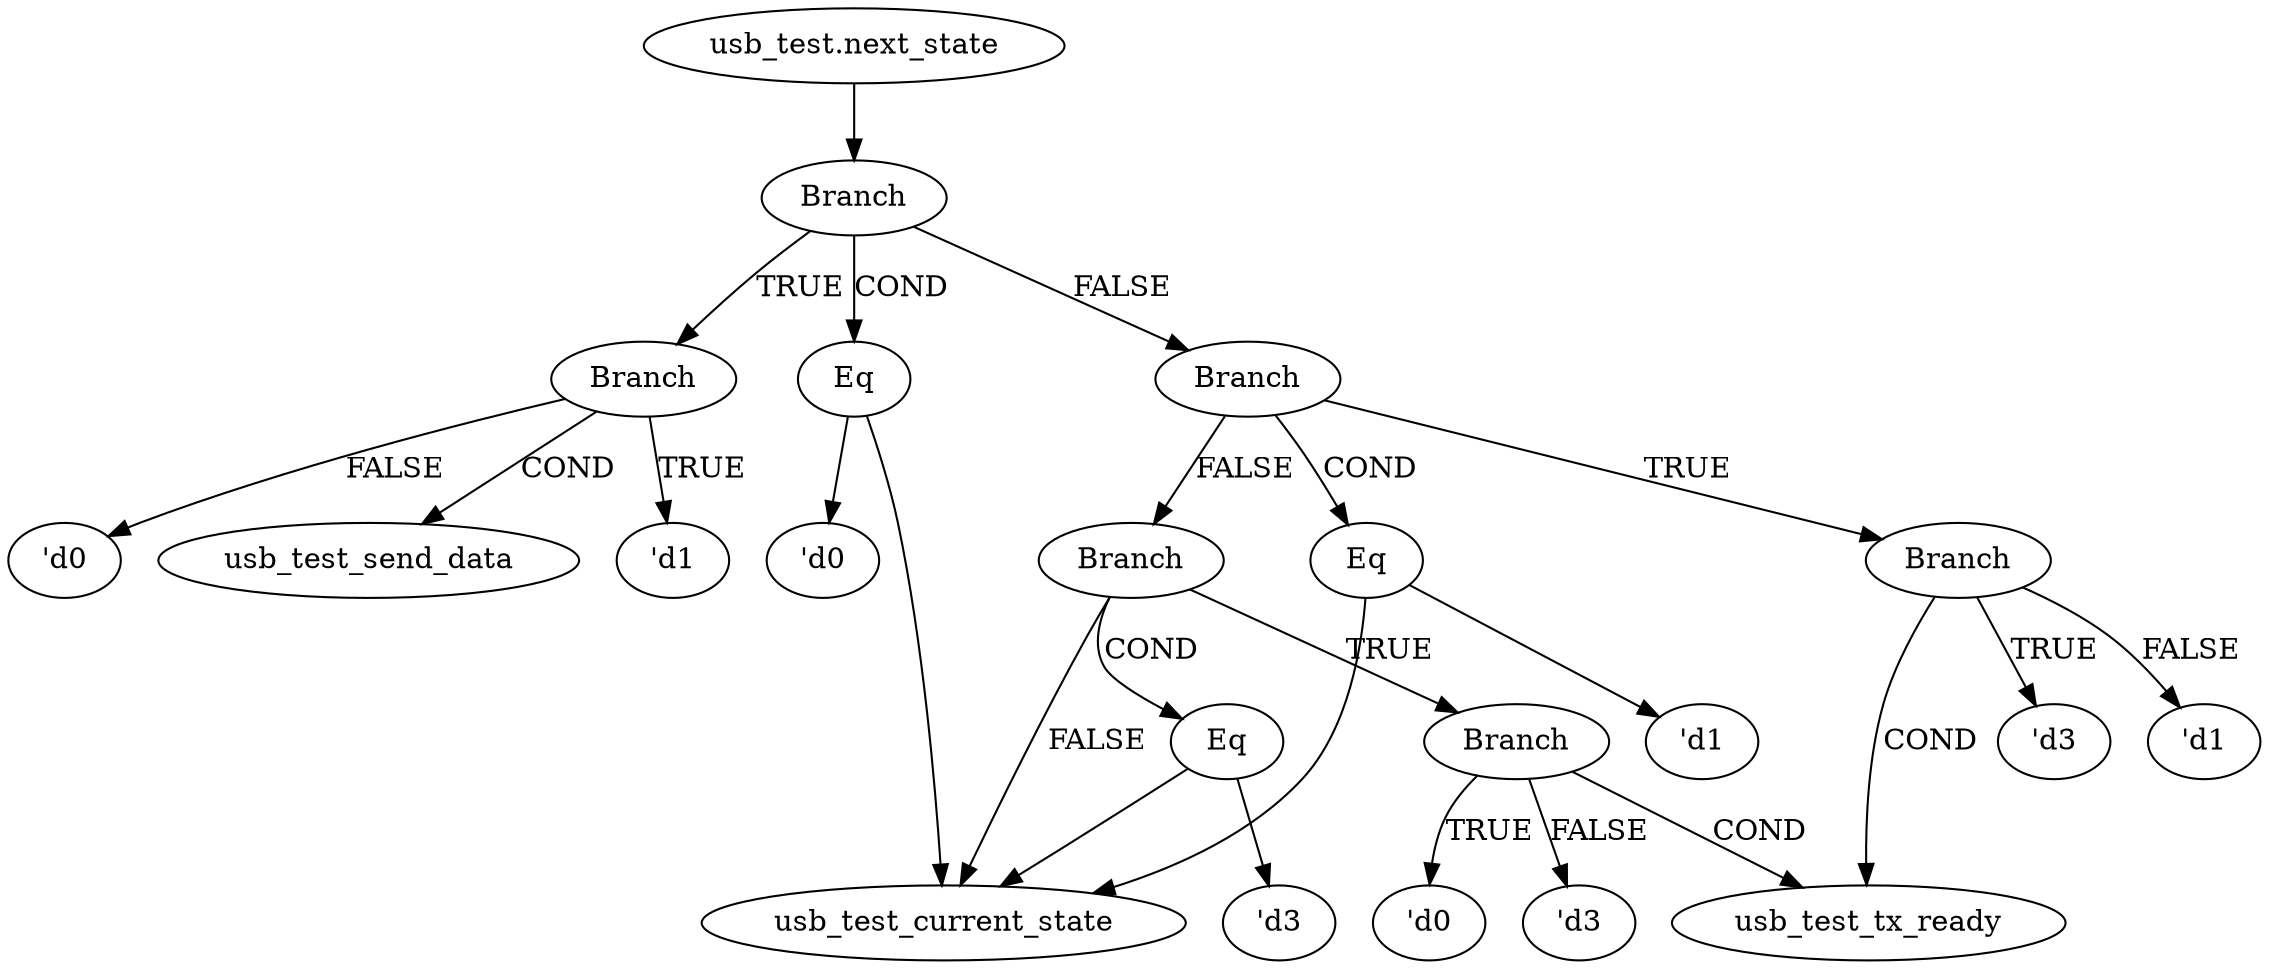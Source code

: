 strict digraph "" {
	node [label="\N"];
	"usb_test.next_state_graphrename_0"	[color=black,
		label="usb_test.next_state"];
	Branch_graphrename_1	[color=black,
		label=Branch];
	"usb_test.next_state_graphrename_0" -> Branch_graphrename_1	[color=black];
	Eq_graphrename_2	[color=black,
		label=Eq];
	Branch_graphrename_1 -> Eq_graphrename_2	[color=black,
		label=COND];
	Branch_graphrename_4	[color=black,
		label=Branch];
	Branch_graphrename_1 -> Branch_graphrename_4	[color=black,
		label=TRUE];
	Branch_graphrename_7	[color=black,
		label=Branch];
	Branch_graphrename_1 -> Branch_graphrename_7	[color=black,
		label=FALSE];
	usb_test_current_state	[color=black];
	Eq_graphrename_2 -> usb_test_current_state	[color=black];
	"'d0_graphrename_3"	[color=black,
		label="'d0"];
	Eq_graphrename_2 -> "'d0_graphrename_3"	[color=black];
	usb_test_send_data	[color=black];
	Branch_graphrename_4 -> usb_test_send_data	[color=black,
		label=COND];
	"'d1_graphrename_5"	[color=black,
		label="'d1"];
	Branch_graphrename_4 -> "'d1_graphrename_5"	[color=black,
		label=TRUE];
	"'d0_graphrename_6"	[color=black,
		label="'d0"];
	Branch_graphrename_4 -> "'d0_graphrename_6"	[color=black,
		label=FALSE];
	Eq_graphrename_8	[color=black,
		label=Eq];
	Branch_graphrename_7 -> Eq_graphrename_8	[color=black,
		label=COND];
	Branch_graphrename_10	[color=black,
		label=Branch];
	Branch_graphrename_7 -> Branch_graphrename_10	[color=black,
		label=TRUE];
	Branch_graphrename_13	[color=black,
		label=Branch];
	Branch_graphrename_7 -> Branch_graphrename_13	[color=black,
		label=FALSE];
	Eq_graphrename_8 -> usb_test_current_state	[color=black];
	"'d1_graphrename_9"	[color=black,
		label="'d1"];
	Eq_graphrename_8 -> "'d1_graphrename_9"	[color=black];
	usb_test_tx_ready	[color=black];
	Branch_graphrename_10 -> usb_test_tx_ready	[color=black,
		label=COND];
	"'d3_graphrename_11"	[color=black,
		label="'d3"];
	Branch_graphrename_10 -> "'d3_graphrename_11"	[color=black,
		label=TRUE];
	"'d1_graphrename_12"	[color=black,
		label="'d1"];
	Branch_graphrename_10 -> "'d1_graphrename_12"	[color=black,
		label=FALSE];
	Branch_graphrename_13 -> usb_test_current_state	[color=black,
		label=FALSE];
	Eq_graphrename_14	[color=black,
		label=Eq];
	Branch_graphrename_13 -> Eq_graphrename_14	[color=black,
		label=COND];
	Branch_graphrename_16	[color=black,
		label=Branch];
	Branch_graphrename_13 -> Branch_graphrename_16	[color=black,
		label=TRUE];
	Eq_graphrename_14 -> usb_test_current_state	[color=black];
	"'d3_graphrename_15"	[color=black,
		label="'d3"];
	Eq_graphrename_14 -> "'d3_graphrename_15"	[color=black];
	Branch_graphrename_16 -> usb_test_tx_ready	[color=black,
		label=COND];
	"'d0_graphrename_17"	[color=black,
		label="'d0"];
	Branch_graphrename_16 -> "'d0_graphrename_17"	[color=black,
		label=TRUE];
	"'d3_graphrename_18"	[color=black,
		label="'d3"];
	Branch_graphrename_16 -> "'d3_graphrename_18"	[color=black,
		label=FALSE];
}
